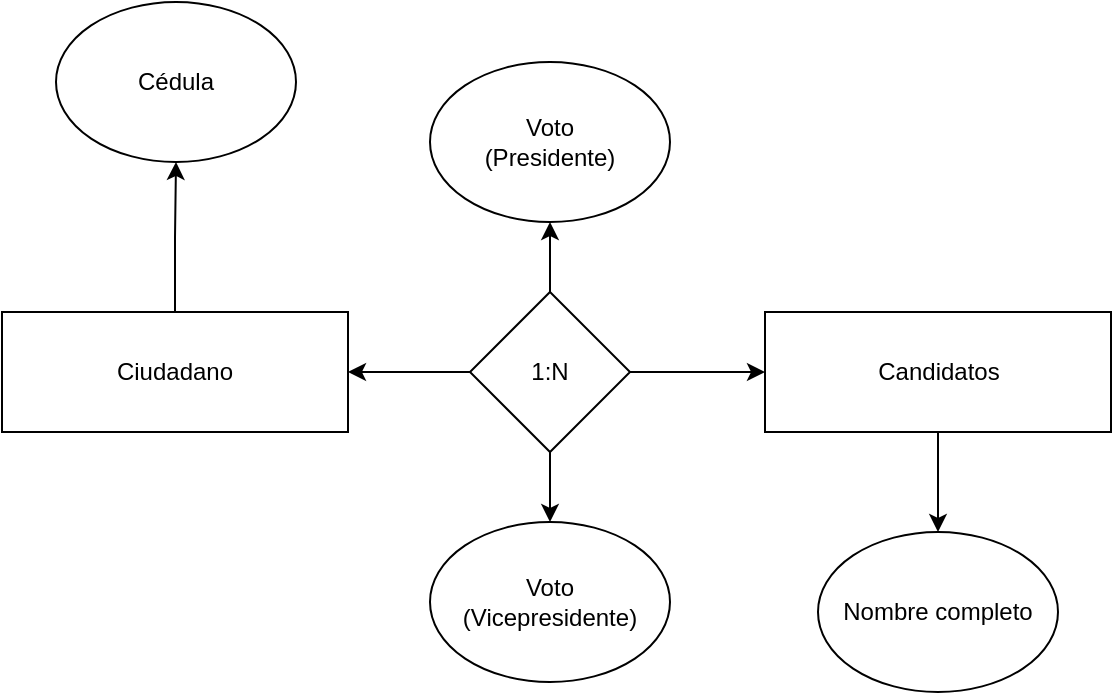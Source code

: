 <mxfile version="15.5.2" type="github">
  <diagram id="HH5vJZMYV_G4zdxhi7K2" name="Page-1">
    <mxGraphModel dx="700" dy="788" grid="1" gridSize="10" guides="1" tooltips="1" connect="1" arrows="1" fold="1" page="1" pageScale="1" pageWidth="827" pageHeight="1169" math="0" shadow="0">
      <root>
        <mxCell id="0" />
        <mxCell id="1" parent="0" />
        <mxCell id="JeZ5SCY6VHJKBtpCq5kG-13" style="edgeStyle=orthogonalEdgeStyle;rounded=0;orthogonalLoop=1;jettySize=auto;html=1;exitX=0.5;exitY=0;exitDx=0;exitDy=0;entryX=0.5;entryY=1;entryDx=0;entryDy=0;" parent="1" source="JeZ5SCY6VHJKBtpCq5kG-1" target="JeZ5SCY6VHJKBtpCq5kG-12" edge="1">
          <mxGeometry relative="1" as="geometry" />
        </mxCell>
        <mxCell id="JeZ5SCY6VHJKBtpCq5kG-1" value="Ciudadano" style="rounded=0;whiteSpace=wrap;html=1;" parent="1" vertex="1">
          <mxGeometry x="140" y="435" width="173" height="60" as="geometry" />
        </mxCell>
        <mxCell id="JeZ5SCY6VHJKBtpCq5kG-5" style="edgeStyle=orthogonalEdgeStyle;rounded=0;orthogonalLoop=1;jettySize=auto;html=1;exitX=0;exitY=0.5;exitDx=0;exitDy=0;entryX=1;entryY=0.5;entryDx=0;entryDy=0;" parent="1" source="JeZ5SCY6VHJKBtpCq5kG-4" target="JeZ5SCY6VHJKBtpCq5kG-1" edge="1">
          <mxGeometry relative="1" as="geometry" />
        </mxCell>
        <mxCell id="JeZ5SCY6VHJKBtpCq5kG-9" style="edgeStyle=orthogonalEdgeStyle;rounded=0;orthogonalLoop=1;jettySize=auto;html=1;exitX=0.5;exitY=1;exitDx=0;exitDy=0;entryX=0.5;entryY=0;entryDx=0;entryDy=0;" parent="1" source="JeZ5SCY6VHJKBtpCq5kG-4" target="JeZ5SCY6VHJKBtpCq5kG-8" edge="1">
          <mxGeometry relative="1" as="geometry" />
        </mxCell>
        <mxCell id="JeZ5SCY6VHJKBtpCq5kG-11" style="edgeStyle=orthogonalEdgeStyle;rounded=0;orthogonalLoop=1;jettySize=auto;html=1;exitX=0.5;exitY=0;exitDx=0;exitDy=0;entryX=0.5;entryY=1;entryDx=0;entryDy=0;" parent="1" source="JeZ5SCY6VHJKBtpCq5kG-4" target="JeZ5SCY6VHJKBtpCq5kG-7" edge="1">
          <mxGeometry relative="1" as="geometry" />
        </mxCell>
        <mxCell id="JeZ5SCY6VHJKBtpCq5kG-21" style="edgeStyle=orthogonalEdgeStyle;rounded=0;orthogonalLoop=1;jettySize=auto;html=1;exitX=1;exitY=0.5;exitDx=0;exitDy=0;entryX=0;entryY=0.5;entryDx=0;entryDy=0;" parent="1" source="JeZ5SCY6VHJKBtpCq5kG-4" target="JeZ5SCY6VHJKBtpCq5kG-18" edge="1">
          <mxGeometry relative="1" as="geometry" />
        </mxCell>
        <mxCell id="JeZ5SCY6VHJKBtpCq5kG-4" value="1:N" style="rhombus;whiteSpace=wrap;html=1;" parent="1" vertex="1">
          <mxGeometry x="374" y="425" width="80" height="80" as="geometry" />
        </mxCell>
        <mxCell id="JeZ5SCY6VHJKBtpCq5kG-7" value="Voto&lt;br&gt;(Presidente)" style="ellipse;whiteSpace=wrap;html=1;" parent="1" vertex="1">
          <mxGeometry x="354" y="310" width="120" height="80" as="geometry" />
        </mxCell>
        <mxCell id="JeZ5SCY6VHJKBtpCq5kG-8" value="Voto&lt;br&gt;(Vicepresidente)" style="ellipse;whiteSpace=wrap;html=1;" parent="1" vertex="1">
          <mxGeometry x="354" y="540" width="120" height="80" as="geometry" />
        </mxCell>
        <mxCell id="JeZ5SCY6VHJKBtpCq5kG-12" value="Cédula" style="ellipse;whiteSpace=wrap;html=1;" parent="1" vertex="1">
          <mxGeometry x="167" y="280" width="120" height="80" as="geometry" />
        </mxCell>
        <mxCell id="JeZ5SCY6VHJKBtpCq5kG-15" value="Nombre completo" style="ellipse;whiteSpace=wrap;html=1;" parent="1" vertex="1">
          <mxGeometry x="548" y="545" width="120" height="80" as="geometry" />
        </mxCell>
        <mxCell id="JeZ5SCY6VHJKBtpCq5kG-20" style="edgeStyle=orthogonalEdgeStyle;rounded=0;orthogonalLoop=1;jettySize=auto;html=1;exitX=0.5;exitY=1;exitDx=0;exitDy=0;entryX=0.5;entryY=0;entryDx=0;entryDy=0;" parent="1" source="JeZ5SCY6VHJKBtpCq5kG-18" target="JeZ5SCY6VHJKBtpCq5kG-15" edge="1">
          <mxGeometry relative="1" as="geometry" />
        </mxCell>
        <mxCell id="JeZ5SCY6VHJKBtpCq5kG-18" value="Candidatos" style="rounded=0;whiteSpace=wrap;html=1;" parent="1" vertex="1">
          <mxGeometry x="521.5" y="435" width="173" height="60" as="geometry" />
        </mxCell>
      </root>
    </mxGraphModel>
  </diagram>
</mxfile>
